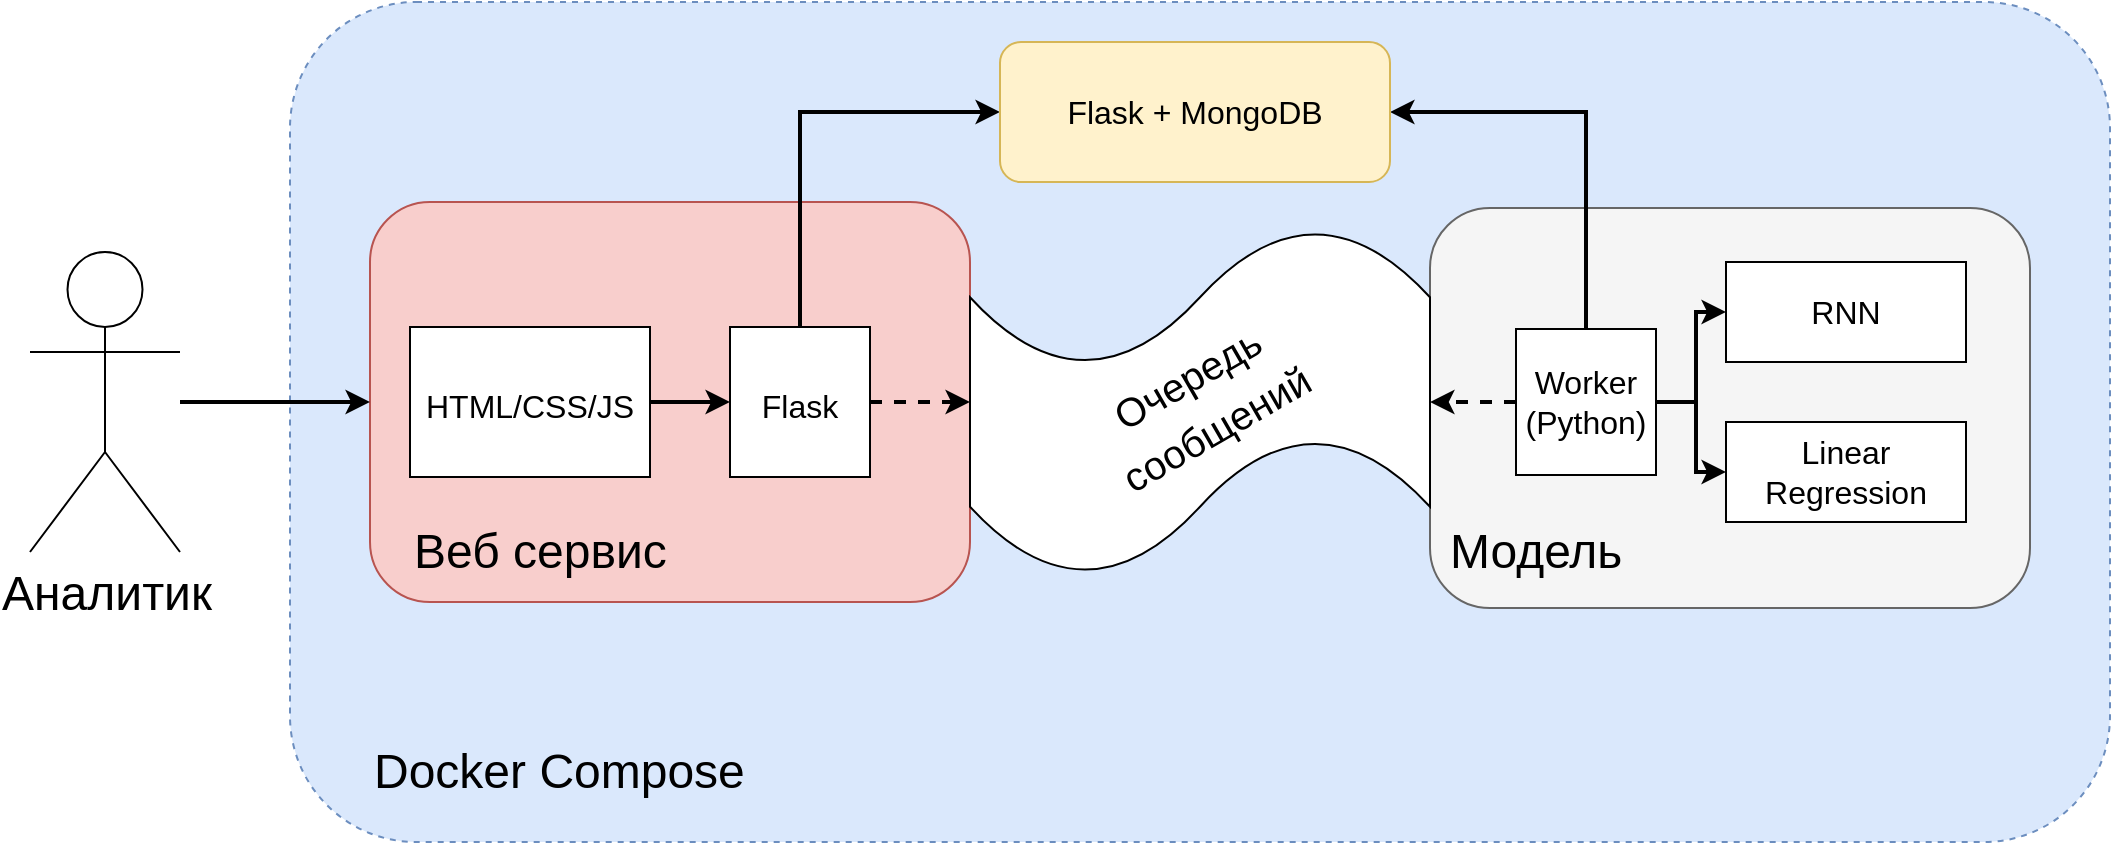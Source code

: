 <mxfile version="20.3.0" type="device"><diagram id="IW-tnKR6Ocy60JTpv98q" name="Page-1"><mxGraphModel dx="1106" dy="712" grid="1" gridSize="10" guides="1" tooltips="1" connect="1" arrows="1" fold="1" page="1" pageScale="1" pageWidth="1169" pageHeight="827" math="0" shadow="0"><root><mxCell id="0"/><mxCell id="1" parent="0"/><mxCell id="EdSMcm_O7LtdoZjEpWqn-34" value="" style="rounded=1;whiteSpace=wrap;html=1;fontSize=16;dashed=1;fillColor=#dae8fc;strokeColor=#6c8ebf;" parent="1" vertex="1"><mxGeometry x="170" y="20" width="910" height="420" as="geometry"/></mxCell><mxCell id="EdSMcm_O7LtdoZjEpWqn-19" value="" style="rounded=1;whiteSpace=wrap;html=1;fontSize=24;fillColor=#f5f5f5;strokeColor=#666666;fontColor=#333333;" parent="1" vertex="1"><mxGeometry x="740" y="123" width="300" height="200" as="geometry"/></mxCell><mxCell id="EdSMcm_O7LtdoZjEpWqn-2" value="" style="rounded=1;whiteSpace=wrap;html=1;fontSize=24;fillColor=#f8cecc;strokeColor=#b85450;" parent="1" vertex="1"><mxGeometry x="210" y="120" width="300" height="200" as="geometry"/></mxCell><mxCell id="EdSMcm_O7LtdoZjEpWqn-4" value="" style="shape=tape;whiteSpace=wrap;html=1;fontSize=24;" parent="1" vertex="1"><mxGeometry x="510" y="132.75" width="230" height="174.5" as="geometry"/></mxCell><mxCell id="EdSMcm_O7LtdoZjEpWqn-8" value="&lt;font style=&quot;font-size: 20px;&quot;&gt;Очередь сообщений&lt;/font&gt;" style="text;html=1;strokeColor=none;fillColor=none;align=center;verticalAlign=middle;whiteSpace=wrap;rounded=0;fontSize=24;rotation=-30;" parent="1" vertex="1"><mxGeometry x="562.5" y="205" width="125" height="30" as="geometry"/></mxCell><mxCell id="EdSMcm_O7LtdoZjEpWqn-33" style="edgeStyle=orthogonalEdgeStyle;rounded=0;orthogonalLoop=1;jettySize=auto;html=1;strokeWidth=2;fontSize=16;startArrow=none;startFill=0;endArrow=classic;endFill=1;" parent="1" source="EdSMcm_O7LtdoZjEpWqn-1" target="EdSMcm_O7LtdoZjEpWqn-2" edge="1"><mxGeometry relative="1" as="geometry"/></mxCell><mxCell id="EdSMcm_O7LtdoZjEpWqn-1" value="&lt;span style=&quot;font-size: 24px;&quot;&gt;Аналитик&lt;/span&gt;" style="shape=umlActor;verticalLabelPosition=bottom;verticalAlign=top;html=1;outlineConnect=0;" parent="1" vertex="1"><mxGeometry x="40" y="145" width="75" height="150" as="geometry"/></mxCell><mxCell id="EdSMcm_O7LtdoZjEpWqn-7" value="" style="shape=image;verticalLabelPosition=bottom;labelBackgroundColor=default;verticalAlign=top;aspect=fixed;imageAspect=0;image=https://cdn.freebiesupply.com/logos/large/2x/rabbitmq-logo-svg-vector.svg;" parent="1" vertex="1"><mxGeometry x="520" y="240" width="28.33" height="30" as="geometry"/></mxCell><mxCell id="EdSMcm_O7LtdoZjEpWqn-25" style="edgeStyle=orthogonalEdgeStyle;rounded=0;orthogonalLoop=1;jettySize=auto;html=1;entryX=0;entryY=0.5;entryDx=0;entryDy=0;fontSize=16;startArrow=none;startFill=0;endArrow=classic;endFill=1;exitX=0.5;exitY=0;exitDx=0;exitDy=0;strokeWidth=2;" parent="1" source="EdSMcm_O7LtdoZjEpWqn-10" target="EdSMcm_O7LtdoZjEpWqn-24" edge="1"><mxGeometry relative="1" as="geometry"/></mxCell><mxCell id="EdSMcm_O7LtdoZjEpWqn-18" style="edgeStyle=orthogonalEdgeStyle;rounded=0;orthogonalLoop=1;jettySize=auto;html=1;entryX=1;entryY=0.5;entryDx=0;entryDy=0;entryPerimeter=0;dashed=1;fontSize=16;startArrow=none;startFill=0;endArrow=classic;endFill=1;strokeWidth=2;" parent="1" source="EdSMcm_O7LtdoZjEpWqn-17" target="EdSMcm_O7LtdoZjEpWqn-4" edge="1"><mxGeometry relative="1" as="geometry"/></mxCell><mxCell id="EdSMcm_O7LtdoZjEpWqn-27" style="edgeStyle=orthogonalEdgeStyle;rounded=0;orthogonalLoop=1;jettySize=auto;html=1;exitX=0.5;exitY=0;exitDx=0;exitDy=0;entryX=1;entryY=0.5;entryDx=0;entryDy=0;fontSize=16;startArrow=none;startFill=0;endArrow=classic;endFill=1;strokeWidth=2;" parent="1" source="EdSMcm_O7LtdoZjEpWqn-17" target="EdSMcm_O7LtdoZjEpWqn-24" edge="1"><mxGeometry relative="1" as="geometry"/></mxCell><mxCell id="EdSMcm_O7LtdoZjEpWqn-24" value="Flask + MongoDB" style="rounded=1;whiteSpace=wrap;html=1;fontSize=16;fillColor=#fff2cc;strokeColor=#d6b656;" parent="1" vertex="1"><mxGeometry x="525" y="40" width="195" height="70" as="geometry"/></mxCell><mxCell id="EdSMcm_O7LtdoZjEpWqn-3" value="Веб сервис" style="text;html=1;strokeColor=none;fillColor=none;align=left;verticalAlign=middle;whiteSpace=wrap;rounded=0;fontSize=24;" parent="1" vertex="1"><mxGeometry x="230" y="280" width="140" height="30" as="geometry"/></mxCell><mxCell id="EdSMcm_O7LtdoZjEpWqn-9" value="&lt;font style=&quot;font-size: 16px;&quot;&gt;HTML/CSS/JS&lt;/font&gt;" style="rounded=0;whiteSpace=wrap;html=1;fontSize=20;" parent="1" vertex="1"><mxGeometry x="230" y="182.5" width="120" height="75" as="geometry"/></mxCell><mxCell id="EdSMcm_O7LtdoZjEpWqn-32" style="edgeStyle=orthogonalEdgeStyle;rounded=0;orthogonalLoop=1;jettySize=auto;html=1;exitX=1;exitY=0.5;exitDx=0;exitDy=0;entryX=1;entryY=0.5;entryDx=0;entryDy=0;fontSize=16;startArrow=none;startFill=0;endArrow=classic;endFill=1;strokeWidth=2;dashed=1;" parent="1" source="EdSMcm_O7LtdoZjEpWqn-10" target="EdSMcm_O7LtdoZjEpWqn-2" edge="1"><mxGeometry relative="1" as="geometry"><Array as="points"><mxPoint x="460" y="220"/></Array></mxGeometry></mxCell><mxCell id="EdSMcm_O7LtdoZjEpWqn-10" value="&lt;font style=&quot;font-size: 16px;&quot;&gt;Flask&lt;/font&gt;" style="rounded=0;whiteSpace=wrap;html=1;fontSize=20;" parent="1" vertex="1"><mxGeometry x="390" y="182.5" width="70" height="75" as="geometry"/></mxCell><mxCell id="EdSMcm_O7LtdoZjEpWqn-11" style="edgeStyle=orthogonalEdgeStyle;rounded=0;orthogonalLoop=1;jettySize=auto;html=1;exitX=0;exitY=0.5;exitDx=0;exitDy=0;entryX=1;entryY=0.5;entryDx=0;entryDy=0;fontSize=16;startArrow=classic;startFill=1;endArrow=none;endFill=0;strokeWidth=2;" parent="1" source="EdSMcm_O7LtdoZjEpWqn-10" target="EdSMcm_O7LtdoZjEpWqn-9" edge="1"><mxGeometry relative="1" as="geometry"/></mxCell><mxCell id="EdSMcm_O7LtdoZjEpWqn-6" value="Модель" style="text;html=1;strokeColor=none;fillColor=none;align=left;verticalAlign=middle;whiteSpace=wrap;rounded=0;fontSize=24;" parent="1" vertex="1"><mxGeometry x="748" y="280" width="140" height="30" as="geometry"/></mxCell><mxCell id="EdSMcm_O7LtdoZjEpWqn-17" value="Worker&lt;br&gt;(Python)" style="rounded=0;whiteSpace=wrap;html=1;fontSize=16;" parent="1" vertex="1"><mxGeometry x="783" y="183.5" width="70" height="73" as="geometry"/></mxCell><mxCell id="EdSMcm_O7LtdoZjEpWqn-20" value="RNN" style="rounded=0;whiteSpace=wrap;html=1;fontSize=16;" parent="1" vertex="1"><mxGeometry x="888" y="150" width="120" height="50" as="geometry"/></mxCell><mxCell id="EdSMcm_O7LtdoZjEpWqn-22" value="Linear Regression" style="rounded=0;whiteSpace=wrap;html=1;fontSize=16;" parent="1" vertex="1"><mxGeometry x="888" y="230" width="120" height="50" as="geometry"/></mxCell><mxCell id="EdSMcm_O7LtdoZjEpWqn-21" value="" style="edgeStyle=orthogonalEdgeStyle;rounded=0;orthogonalLoop=1;jettySize=auto;html=1;fontSize=16;startArrow=none;startFill=0;endArrow=classic;endFill=1;strokeWidth=2;" parent="1" source="EdSMcm_O7LtdoZjEpWqn-17" target="EdSMcm_O7LtdoZjEpWqn-20" edge="1"><mxGeometry relative="1" as="geometry"/></mxCell><mxCell id="EdSMcm_O7LtdoZjEpWqn-23" style="edgeStyle=orthogonalEdgeStyle;rounded=0;orthogonalLoop=1;jettySize=auto;html=1;exitX=1;exitY=0.5;exitDx=0;exitDy=0;entryX=0;entryY=0.5;entryDx=0;entryDy=0;fontSize=16;startArrow=none;startFill=0;endArrow=classic;endFill=1;strokeWidth=2;" parent="1" source="EdSMcm_O7LtdoZjEpWqn-17" target="EdSMcm_O7LtdoZjEpWqn-22" edge="1"><mxGeometry relative="1" as="geometry"/></mxCell><mxCell id="EdSMcm_O7LtdoZjEpWqn-35" value="&lt;span style=&quot;font-size: 24px;&quot;&gt;Docker Compose&lt;/span&gt;" style="text;html=1;strokeColor=none;fillColor=none;align=left;verticalAlign=middle;whiteSpace=wrap;rounded=0;dashed=1;fontSize=16;" parent="1" vertex="1"><mxGeometry x="210" y="390" width="230" height="30" as="geometry"/></mxCell></root></mxGraphModel></diagram></mxfile>